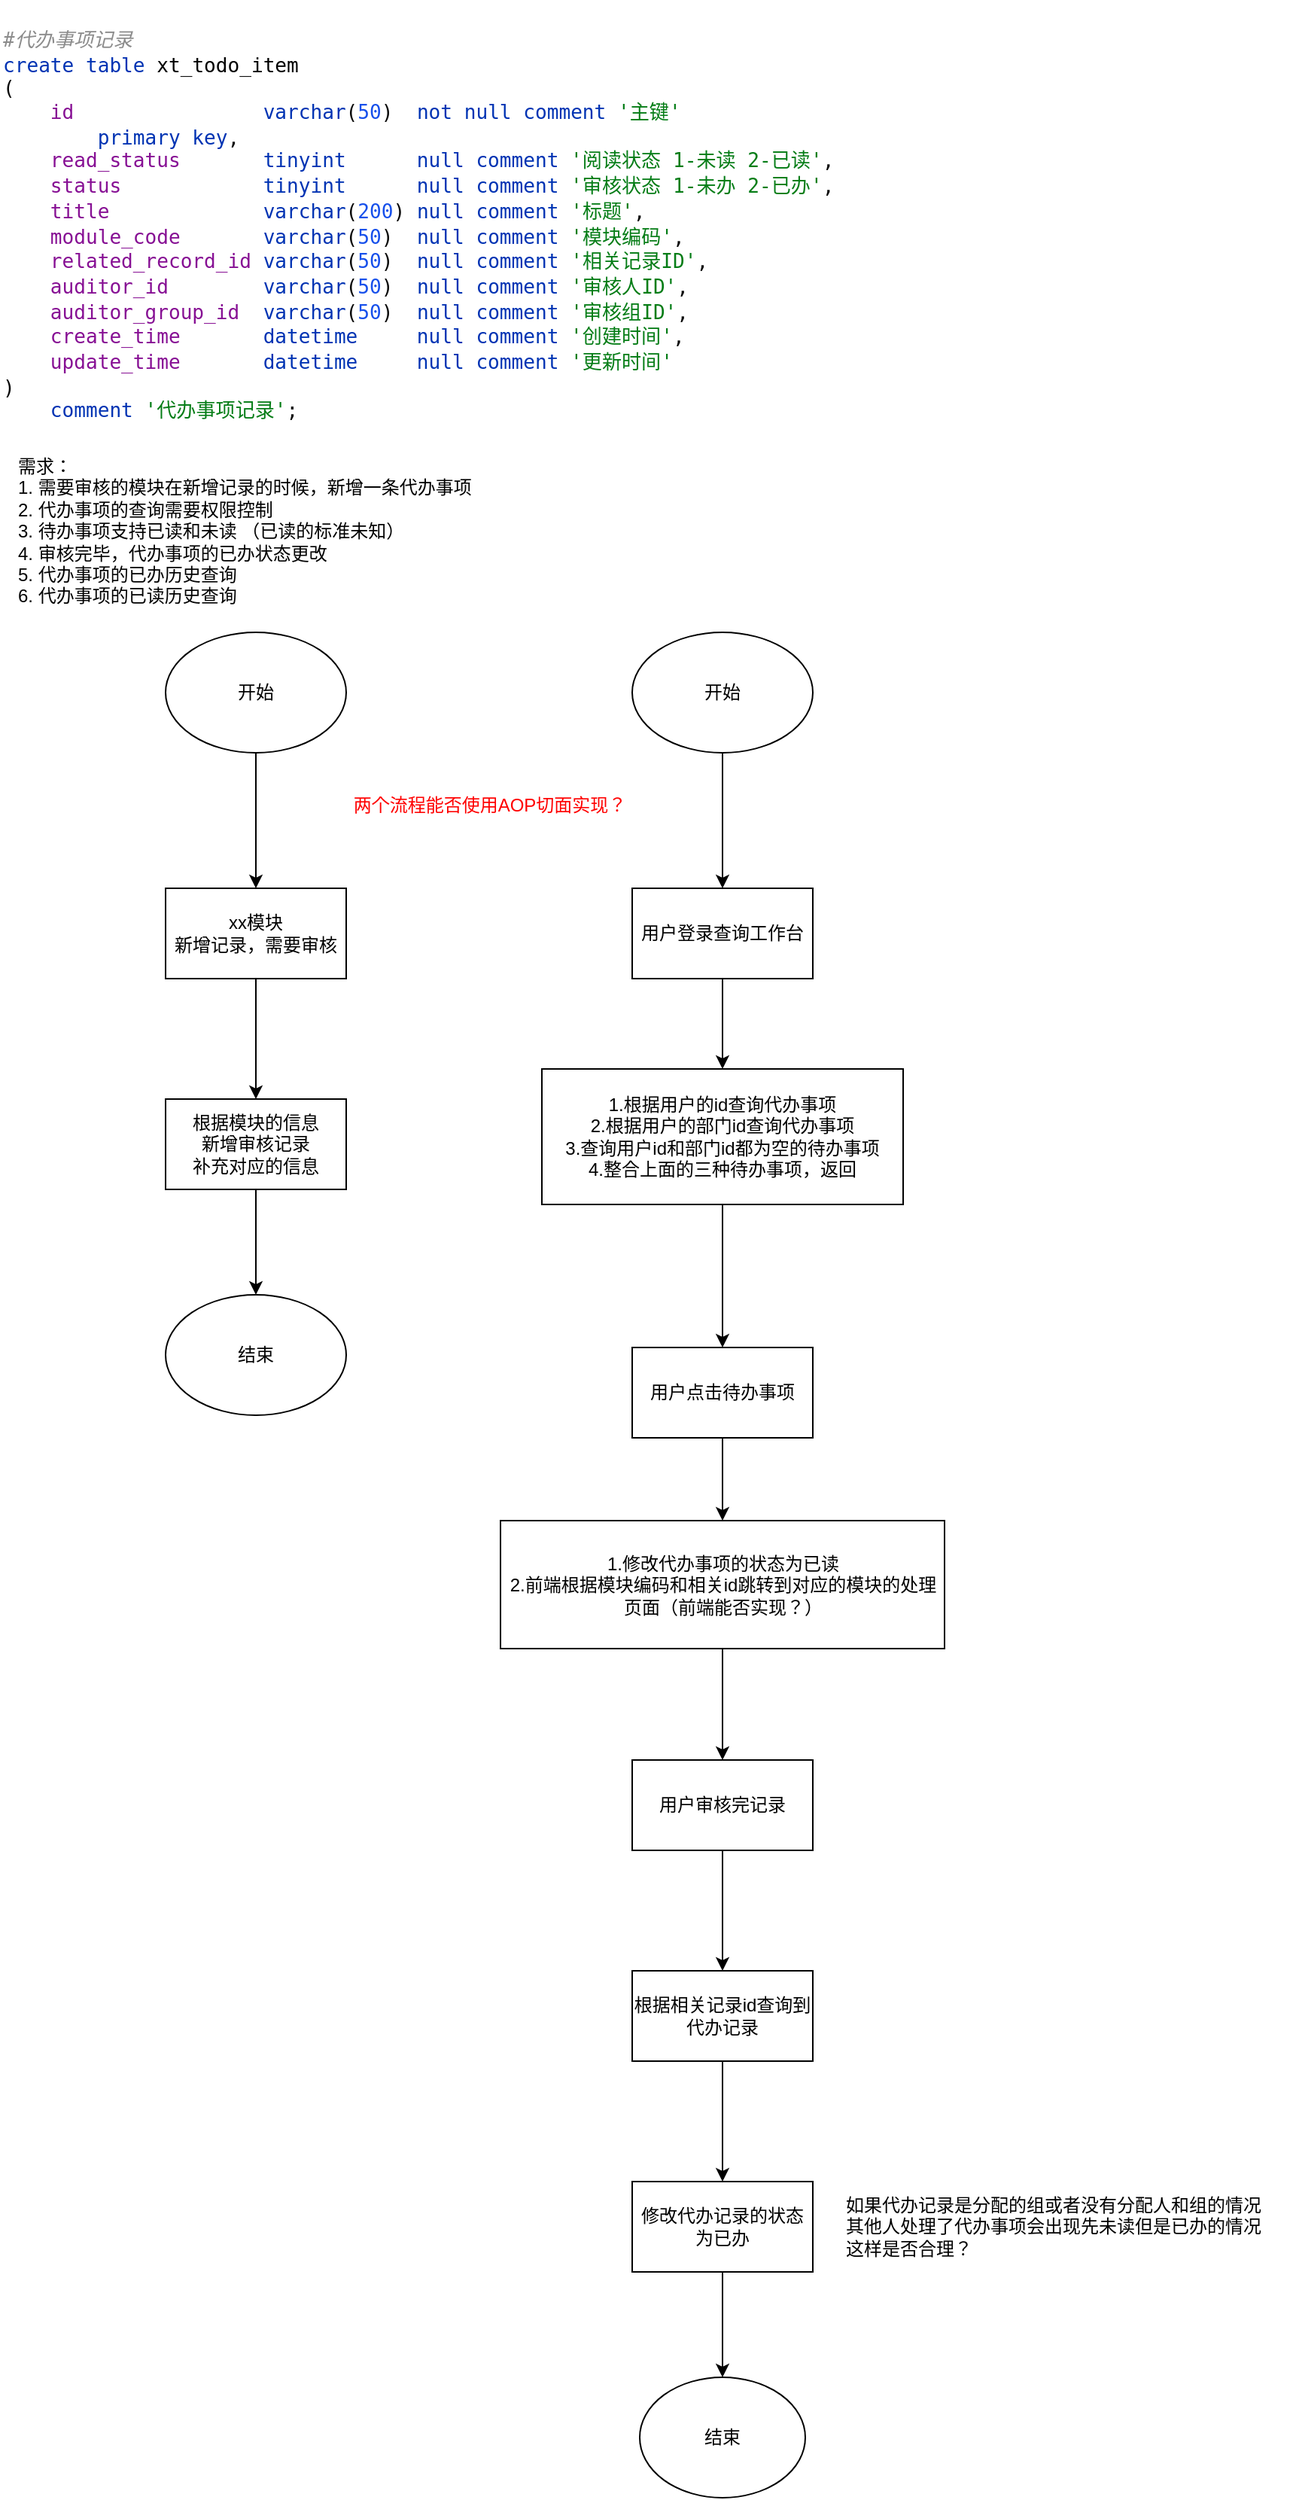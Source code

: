 <mxfile version="24.7.17">
  <diagram name="第 1 页" id="wbMIrpc7nbPzTftHk01B">
    <mxGraphModel dx="1302" dy="782" grid="1" gridSize="10" guides="1" tooltips="1" connect="1" arrows="1" fold="1" page="1" pageScale="1" pageWidth="827" pageHeight="1169" math="0" shadow="0">
      <root>
        <mxCell id="0" />
        <mxCell id="1" parent="0" />
        <mxCell id="mSLMhNPtp4dEcWAmgXCN-1" value="&lt;div style=&quot;background-color:#ffffff;color:#080808&quot;&gt;&lt;pre style=&quot;font-family:&#39;JetBrains Mono&#39;,monospace;font-size:9.8pt;&quot;&gt;&lt;pre style=&quot;font-family: &amp;quot;JetBrains Mono&amp;quot;, monospace; font-size: 9.8pt;&quot;&gt;&lt;span style=&quot;color: rgb(140, 140, 140); font-style: italic;&quot;&gt;#&lt;/span&gt;&lt;span style=&quot;color: rgb(140, 140, 140); font-style: italic; font-family: &amp;quot;Courier New&amp;quot;, monospace;&quot;&gt;代办事项记录&lt;br&gt;&lt;/span&gt;&lt;span style=&quot;color: rgb(0, 51, 179);&quot;&gt;create table &lt;/span&gt;&lt;span style=&quot;color: rgb(0, 0, 0);&quot;&gt;xt_todo_item&lt;br&gt;&lt;/span&gt;(&lt;br&gt;    &lt;span style=&quot;color: rgb(135, 16, 148);&quot;&gt;id                &lt;/span&gt;&lt;span style=&quot;color: rgb(0, 51, 179);&quot;&gt;varchar&lt;/span&gt;(&lt;span style=&quot;color: rgb(23, 80, 235);&quot;&gt;50&lt;/span&gt;)  &lt;span style=&quot;color: rgb(0, 51, 179);&quot;&gt;not null comment &lt;/span&gt;&lt;span style=&quot;color: rgb(6, 125, 23);&quot;&gt;&#39;&lt;/span&gt;&lt;span style=&quot;color: rgb(6, 125, 23); font-family: &amp;quot;Courier New&amp;quot;, monospace;&quot;&gt;主键&lt;/span&gt;&lt;span style=&quot;color: rgb(6, 125, 23);&quot;&gt;&#39;&lt;br&gt;&lt;/span&gt;&lt;span style=&quot;color: rgb(6, 125, 23);&quot;&gt;        &lt;/span&gt;&lt;span style=&quot;color: rgb(0, 51, 179);&quot;&gt;primary key&lt;/span&gt;,&lt;br&gt;    &lt;span style=&quot;color: rgb(135, 16, 148);&quot;&gt;read_status       &lt;/span&gt;&lt;span style=&quot;color: rgb(0, 51, 179);&quot;&gt;tinyint      null comment &lt;/span&gt;&lt;span style=&quot;color: rgb(6, 125, 23);&quot;&gt;&#39;&lt;/span&gt;&lt;span style=&quot;color: rgb(6, 125, 23); font-family: &amp;quot;Courier New&amp;quot;, monospace;&quot;&gt;阅读状态&lt;/span&gt;&lt;span style=&quot;color: rgb(6, 125, 23);&quot;&gt; 1-&lt;/span&gt;&lt;span style=&quot;color: rgb(6, 125, 23); font-family: &amp;quot;Courier New&amp;quot;, monospace;&quot;&gt;未读&lt;/span&gt;&lt;span style=&quot;color: rgb(6, 125, 23);&quot;&gt; 2-&lt;/span&gt;&lt;span style=&quot;color: rgb(6, 125, 23); font-family: &amp;quot;Courier New&amp;quot;, monospace;&quot;&gt;已读&lt;/span&gt;&lt;span style=&quot;color: rgb(6, 125, 23);&quot;&gt;&#39;&lt;/span&gt;,&lt;br&gt;    &lt;span style=&quot;color: rgb(135, 16, 148);&quot;&gt;status            &lt;/span&gt;&lt;span style=&quot;color: rgb(0, 51, 179);&quot;&gt;tinyint      null comment &lt;/span&gt;&lt;span style=&quot;color: rgb(6, 125, 23);&quot;&gt;&#39;&lt;/span&gt;&lt;span style=&quot;color: rgb(6, 125, 23); font-family: &amp;quot;Courier New&amp;quot;, monospace;&quot;&gt;审核状态&lt;/span&gt;&lt;span style=&quot;color: rgb(6, 125, 23);&quot;&gt; 1-&lt;/span&gt;&lt;span style=&quot;color: rgb(6, 125, 23); font-family: &amp;quot;Courier New&amp;quot;, monospace;&quot;&gt;未办&lt;/span&gt;&lt;span style=&quot;color: rgb(6, 125, 23);&quot;&gt; 2-&lt;/span&gt;&lt;span style=&quot;color: rgb(6, 125, 23); font-family: &amp;quot;Courier New&amp;quot;, monospace;&quot;&gt;已办&lt;/span&gt;&lt;span style=&quot;color: rgb(6, 125, 23);&quot;&gt;&#39;&lt;/span&gt;,&lt;br&gt;    &lt;span style=&quot;color: rgb(135, 16, 148);&quot;&gt;title             &lt;/span&gt;&lt;span style=&quot;color: rgb(0, 51, 179);&quot;&gt;varchar&lt;/span&gt;(&lt;span style=&quot;color: rgb(23, 80, 235);&quot;&gt;200&lt;/span&gt;) &lt;span style=&quot;color: rgb(0, 51, 179);&quot;&gt;null comment &lt;/span&gt;&lt;span style=&quot;color: rgb(6, 125, 23);&quot;&gt;&#39;&lt;/span&gt;&lt;span style=&quot;color: rgb(6, 125, 23); font-family: &amp;quot;Courier New&amp;quot;, monospace;&quot;&gt;标题&lt;/span&gt;&lt;span style=&quot;color: rgb(6, 125, 23);&quot;&gt;&#39;&lt;/span&gt;,&lt;br&gt;    &lt;span style=&quot;color: rgb(135, 16, 148);&quot;&gt;module_code       &lt;/span&gt;&lt;span style=&quot;color: rgb(0, 51, 179);&quot;&gt;varchar&lt;/span&gt;(&lt;span style=&quot;color: rgb(23, 80, 235);&quot;&gt;50&lt;/span&gt;)  &lt;span style=&quot;color: rgb(0, 51, 179);&quot;&gt;null comment &lt;/span&gt;&lt;span style=&quot;color: rgb(6, 125, 23);&quot;&gt;&#39;&lt;/span&gt;&lt;span style=&quot;color: rgb(6, 125, 23); font-family: &amp;quot;Courier New&amp;quot;, monospace;&quot;&gt;模块编码&lt;/span&gt;&lt;span style=&quot;color: rgb(6, 125, 23);&quot;&gt;&#39;&lt;/span&gt;,&lt;br&gt;    &lt;span style=&quot;color: rgb(135, 16, 148);&quot;&gt;related_record_id &lt;/span&gt;&lt;span style=&quot;color: rgb(0, 51, 179);&quot;&gt;varchar&lt;/span&gt;(&lt;span style=&quot;color: rgb(23, 80, 235);&quot;&gt;50&lt;/span&gt;)  &lt;span style=&quot;color: rgb(0, 51, 179);&quot;&gt;null comment &lt;/span&gt;&lt;span style=&quot;color: rgb(6, 125, 23);&quot;&gt;&#39;&lt;/span&gt;&lt;span style=&quot;color: rgb(6, 125, 23); font-family: &amp;quot;Courier New&amp;quot;, monospace;&quot;&gt;相关记录&lt;/span&gt;&lt;span style=&quot;color: rgb(6, 125, 23);&quot;&gt;ID&#39;&lt;/span&gt;,&lt;br&gt;    &lt;span style=&quot;color: rgb(135, 16, 148);&quot;&gt;auditor_id        &lt;/span&gt;&lt;span style=&quot;color: rgb(0, 51, 179);&quot;&gt;varchar&lt;/span&gt;(&lt;span style=&quot;color: rgb(23, 80, 235);&quot;&gt;50&lt;/span&gt;)  &lt;span style=&quot;color: rgb(0, 51, 179);&quot;&gt;null comment &lt;/span&gt;&lt;span style=&quot;color: rgb(6, 125, 23);&quot;&gt;&#39;&lt;/span&gt;&lt;span style=&quot;color: rgb(6, 125, 23); font-family: &amp;quot;Courier New&amp;quot;, monospace;&quot;&gt;审核人&lt;/span&gt;&lt;span style=&quot;color: rgb(6, 125, 23);&quot;&gt;ID&#39;&lt;/span&gt;,&lt;br&gt;    &lt;span style=&quot;color: rgb(135, 16, 148);&quot;&gt;auditor_group_id  &lt;/span&gt;&lt;span style=&quot;color: rgb(0, 51, 179);&quot;&gt;varchar&lt;/span&gt;(&lt;span style=&quot;color: rgb(23, 80, 235);&quot;&gt;50&lt;/span&gt;)  &lt;span style=&quot;color: rgb(0, 51, 179);&quot;&gt;null comment &lt;/span&gt;&lt;span style=&quot;color: rgb(6, 125, 23);&quot;&gt;&#39;&lt;/span&gt;&lt;span style=&quot;color: rgb(6, 125, 23); font-family: &amp;quot;Courier New&amp;quot;, monospace;&quot;&gt;审核组&lt;/span&gt;&lt;span style=&quot;color: rgb(6, 125, 23);&quot;&gt;ID&#39;&lt;/span&gt;,&lt;br&gt;    &lt;span style=&quot;color: rgb(135, 16, 148);&quot;&gt;create_time       &lt;/span&gt;&lt;span style=&quot;color: rgb(0, 51, 179);&quot;&gt;datetime     null comment &lt;/span&gt;&lt;span style=&quot;color: rgb(6, 125, 23);&quot;&gt;&#39;&lt;/span&gt;&lt;span style=&quot;color: rgb(6, 125, 23); font-family: &amp;quot;Courier New&amp;quot;, monospace;&quot;&gt;创建时间&lt;/span&gt;&lt;span style=&quot;color: rgb(6, 125, 23);&quot;&gt;&#39;&lt;/span&gt;,&lt;br&gt;    &lt;span style=&quot;color: rgb(135, 16, 148);&quot;&gt;update_time       &lt;/span&gt;&lt;span style=&quot;color: rgb(0, 51, 179);&quot;&gt;datetime     null comment &lt;/span&gt;&lt;span style=&quot;color: rgb(6, 125, 23);&quot;&gt;&#39;&lt;/span&gt;&lt;span style=&quot;color: rgb(6, 125, 23); font-family: &amp;quot;Courier New&amp;quot;, monospace;&quot;&gt;更新时间&lt;/span&gt;&lt;span style=&quot;color: rgb(6, 125, 23);&quot;&gt;&#39;&lt;br&gt;&lt;/span&gt;)&lt;br&gt;    &lt;span style=&quot;color: rgb(0, 51, 179);&quot;&gt;comment &lt;/span&gt;&lt;span style=&quot;color: rgb(6, 125, 23);&quot;&gt;&#39;&lt;/span&gt;&lt;span style=&quot;color: rgb(6, 125, 23); font-family: &amp;quot;Courier New&amp;quot;, monospace;&quot;&gt;代办事项记录&lt;/span&gt;&lt;span style=&quot;color: rgb(6, 125, 23);&quot;&gt;&#39;&lt;/span&gt;;&lt;/pre&gt;&lt;/pre&gt;&lt;/div&gt;" style="text;html=1;align=left;verticalAlign=middle;resizable=0;points=[];autosize=1;strokeColor=none;fillColor=none;" vertex="1" parent="1">
          <mxGeometry width="490" height="300" as="geometry" />
        </mxCell>
        <mxCell id="mSLMhNPtp4dEcWAmgXCN-5" value="" style="edgeStyle=orthogonalEdgeStyle;rounded=0;orthogonalLoop=1;jettySize=auto;html=1;" edge="1" parent="1" source="mSLMhNPtp4dEcWAmgXCN-3" target="mSLMhNPtp4dEcWAmgXCN-4">
          <mxGeometry relative="1" as="geometry" />
        </mxCell>
        <mxCell id="mSLMhNPtp4dEcWAmgXCN-3" value="开始" style="ellipse;whiteSpace=wrap;html=1;" vertex="1" parent="1">
          <mxGeometry x="110" y="420" width="120" height="80" as="geometry" />
        </mxCell>
        <mxCell id="mSLMhNPtp4dEcWAmgXCN-7" value="" style="edgeStyle=orthogonalEdgeStyle;rounded=0;orthogonalLoop=1;jettySize=auto;html=1;" edge="1" parent="1" source="mSLMhNPtp4dEcWAmgXCN-4" target="mSLMhNPtp4dEcWAmgXCN-6">
          <mxGeometry relative="1" as="geometry" />
        </mxCell>
        <mxCell id="mSLMhNPtp4dEcWAmgXCN-4" value="xx模块&lt;br&gt;新增记录，需要审核" style="whiteSpace=wrap;html=1;" vertex="1" parent="1">
          <mxGeometry x="110" y="590" width="120" height="60" as="geometry" />
        </mxCell>
        <mxCell id="mSLMhNPtp4dEcWAmgXCN-10" value="" style="edgeStyle=orthogonalEdgeStyle;rounded=0;orthogonalLoop=1;jettySize=auto;html=1;" edge="1" parent="1" source="mSLMhNPtp4dEcWAmgXCN-6" target="mSLMhNPtp4dEcWAmgXCN-9">
          <mxGeometry relative="1" as="geometry" />
        </mxCell>
        <mxCell id="mSLMhNPtp4dEcWAmgXCN-6" value="根据模块的信息&lt;br&gt;新增审核记录&lt;br&gt;补充对应的信息" style="whiteSpace=wrap;html=1;" vertex="1" parent="1">
          <mxGeometry x="110" y="730" width="120" height="60" as="geometry" />
        </mxCell>
        <mxCell id="mSLMhNPtp4dEcWAmgXCN-8" value="需求：&lt;div&gt;1. 需要审核的模块在新增记录的时候，新增一条代办事项&lt;/div&gt;&lt;div&gt;2. 代办事项的查询需要权限控制&lt;/div&gt;&lt;div&gt;3. 待办事项支持已读和未读 （已读的标准未知）&lt;/div&gt;&lt;div&gt;4. 审核完毕，代办事项的已办状态更改&lt;/div&gt;&lt;div&gt;5. 代办事项的已办历史查询&lt;/div&gt;&lt;div&gt;6. 代办事项的已读历史查询&lt;/div&gt;&lt;div&gt;&lt;br&gt;&lt;/div&gt;" style="text;html=1;align=left;verticalAlign=middle;resizable=0;points=[];autosize=1;strokeColor=none;fillColor=none;" vertex="1" parent="1">
          <mxGeometry x="10" y="295" width="320" height="130" as="geometry" />
        </mxCell>
        <mxCell id="mSLMhNPtp4dEcWAmgXCN-9" value="结束" style="ellipse;whiteSpace=wrap;html=1;" vertex="1" parent="1">
          <mxGeometry x="110" y="860" width="120" height="80" as="geometry" />
        </mxCell>
        <mxCell id="mSLMhNPtp4dEcWAmgXCN-13" value="" style="edgeStyle=orthogonalEdgeStyle;rounded=0;orthogonalLoop=1;jettySize=auto;html=1;" edge="1" parent="1" source="mSLMhNPtp4dEcWAmgXCN-11" target="mSLMhNPtp4dEcWAmgXCN-12">
          <mxGeometry relative="1" as="geometry" />
        </mxCell>
        <mxCell id="mSLMhNPtp4dEcWAmgXCN-11" value="开始" style="ellipse;whiteSpace=wrap;html=1;" vertex="1" parent="1">
          <mxGeometry x="420" y="420" width="120" height="80" as="geometry" />
        </mxCell>
        <mxCell id="mSLMhNPtp4dEcWAmgXCN-15" value="" style="edgeStyle=orthogonalEdgeStyle;rounded=0;orthogonalLoop=1;jettySize=auto;html=1;" edge="1" parent="1" source="mSLMhNPtp4dEcWAmgXCN-12" target="mSLMhNPtp4dEcWAmgXCN-14">
          <mxGeometry relative="1" as="geometry" />
        </mxCell>
        <mxCell id="mSLMhNPtp4dEcWAmgXCN-12" value="用户登录查询工作台" style="whiteSpace=wrap;html=1;" vertex="1" parent="1">
          <mxGeometry x="420" y="590" width="120" height="60" as="geometry" />
        </mxCell>
        <mxCell id="mSLMhNPtp4dEcWAmgXCN-17" value="" style="edgeStyle=orthogonalEdgeStyle;rounded=0;orthogonalLoop=1;jettySize=auto;html=1;" edge="1" parent="1" source="mSLMhNPtp4dEcWAmgXCN-14" target="mSLMhNPtp4dEcWAmgXCN-16">
          <mxGeometry relative="1" as="geometry" />
        </mxCell>
        <mxCell id="mSLMhNPtp4dEcWAmgXCN-14" value="1.根据用户的id查询代办事项&lt;div&gt;2.根据用户的部门id查询代办事项&lt;/div&gt;&lt;div&gt;3.查询用户id和部门id都为空的待办事项&lt;/div&gt;&lt;div&gt;4.整合上面的三种待办事项，返回&lt;/div&gt;" style="whiteSpace=wrap;html=1;" vertex="1" parent="1">
          <mxGeometry x="360" y="710" width="240" height="90" as="geometry" />
        </mxCell>
        <mxCell id="mSLMhNPtp4dEcWAmgXCN-19" value="" style="edgeStyle=orthogonalEdgeStyle;rounded=0;orthogonalLoop=1;jettySize=auto;html=1;" edge="1" parent="1" source="mSLMhNPtp4dEcWAmgXCN-16" target="mSLMhNPtp4dEcWAmgXCN-18">
          <mxGeometry relative="1" as="geometry" />
        </mxCell>
        <mxCell id="mSLMhNPtp4dEcWAmgXCN-16" value="用户点击待办事项" style="whiteSpace=wrap;html=1;" vertex="1" parent="1">
          <mxGeometry x="420" y="895" width="120" height="60" as="geometry" />
        </mxCell>
        <mxCell id="mSLMhNPtp4dEcWAmgXCN-21" value="" style="edgeStyle=orthogonalEdgeStyle;rounded=0;orthogonalLoop=1;jettySize=auto;html=1;" edge="1" parent="1" source="mSLMhNPtp4dEcWAmgXCN-18" target="mSLMhNPtp4dEcWAmgXCN-20">
          <mxGeometry relative="1" as="geometry" />
        </mxCell>
        <mxCell id="mSLMhNPtp4dEcWAmgXCN-18" value="1.修改代办事项的状态为已读&lt;div&gt;2.前端根据模块编码和相关id跳转到对应的模块的处理页面（前端能否实现？）&lt;/div&gt;" style="whiteSpace=wrap;html=1;" vertex="1" parent="1">
          <mxGeometry x="332.5" y="1010" width="295" height="85" as="geometry" />
        </mxCell>
        <mxCell id="mSLMhNPtp4dEcWAmgXCN-23" value="" style="edgeStyle=orthogonalEdgeStyle;rounded=0;orthogonalLoop=1;jettySize=auto;html=1;" edge="1" parent="1" source="mSLMhNPtp4dEcWAmgXCN-20" target="mSLMhNPtp4dEcWAmgXCN-22">
          <mxGeometry relative="1" as="geometry" />
        </mxCell>
        <mxCell id="mSLMhNPtp4dEcWAmgXCN-20" value="用户审核完记录" style="whiteSpace=wrap;html=1;" vertex="1" parent="1">
          <mxGeometry x="420" y="1169" width="120" height="60" as="geometry" />
        </mxCell>
        <mxCell id="mSLMhNPtp4dEcWAmgXCN-25" value="" style="edgeStyle=orthogonalEdgeStyle;rounded=0;orthogonalLoop=1;jettySize=auto;html=1;" edge="1" parent="1" source="mSLMhNPtp4dEcWAmgXCN-22" target="mSLMhNPtp4dEcWAmgXCN-24">
          <mxGeometry relative="1" as="geometry" />
        </mxCell>
        <mxCell id="mSLMhNPtp4dEcWAmgXCN-22" value="根据相关记录id查询到代办记录" style="whiteSpace=wrap;html=1;" vertex="1" parent="1">
          <mxGeometry x="420" y="1309" width="120" height="60" as="geometry" />
        </mxCell>
        <mxCell id="mSLMhNPtp4dEcWAmgXCN-27" value="" style="edgeStyle=orthogonalEdgeStyle;rounded=0;orthogonalLoop=1;jettySize=auto;html=1;" edge="1" parent="1" source="mSLMhNPtp4dEcWAmgXCN-24" target="mSLMhNPtp4dEcWAmgXCN-26">
          <mxGeometry relative="1" as="geometry" />
        </mxCell>
        <mxCell id="mSLMhNPtp4dEcWAmgXCN-24" value="修改代办记录的状态为已办" style="whiteSpace=wrap;html=1;" vertex="1" parent="1">
          <mxGeometry x="420" y="1449" width="120" height="60" as="geometry" />
        </mxCell>
        <mxCell id="mSLMhNPtp4dEcWAmgXCN-26" value="结束" style="ellipse;whiteSpace=wrap;html=1;" vertex="1" parent="1">
          <mxGeometry x="425" y="1579" width="110" height="80" as="geometry" />
        </mxCell>
        <mxCell id="mSLMhNPtp4dEcWAmgXCN-28" value="如果代办记录是分配的组或者没有分配人和组的情况&lt;br&gt;&lt;div&gt;其他人处理了代办事项会出现先未读但是已办的情况&lt;/div&gt;&lt;div&gt;这样是否合理？&lt;/div&gt;" style="text;html=1;align=left;verticalAlign=middle;resizable=0;points=[];autosize=1;strokeColor=none;fillColor=none;" vertex="1" parent="1">
          <mxGeometry x="560" y="1449" width="300" height="60" as="geometry" />
        </mxCell>
        <mxCell id="mSLMhNPtp4dEcWAmgXCN-29" value="&lt;font color=&quot;#ff0000&quot;&gt;两个流程能否使用AOP切面实现？&lt;/font&gt;" style="text;html=1;align=center;verticalAlign=middle;resizable=0;points=[];autosize=1;strokeColor=none;fillColor=none;" vertex="1" parent="1">
          <mxGeometry x="225" y="520" width="200" height="30" as="geometry" />
        </mxCell>
      </root>
    </mxGraphModel>
  </diagram>
</mxfile>
